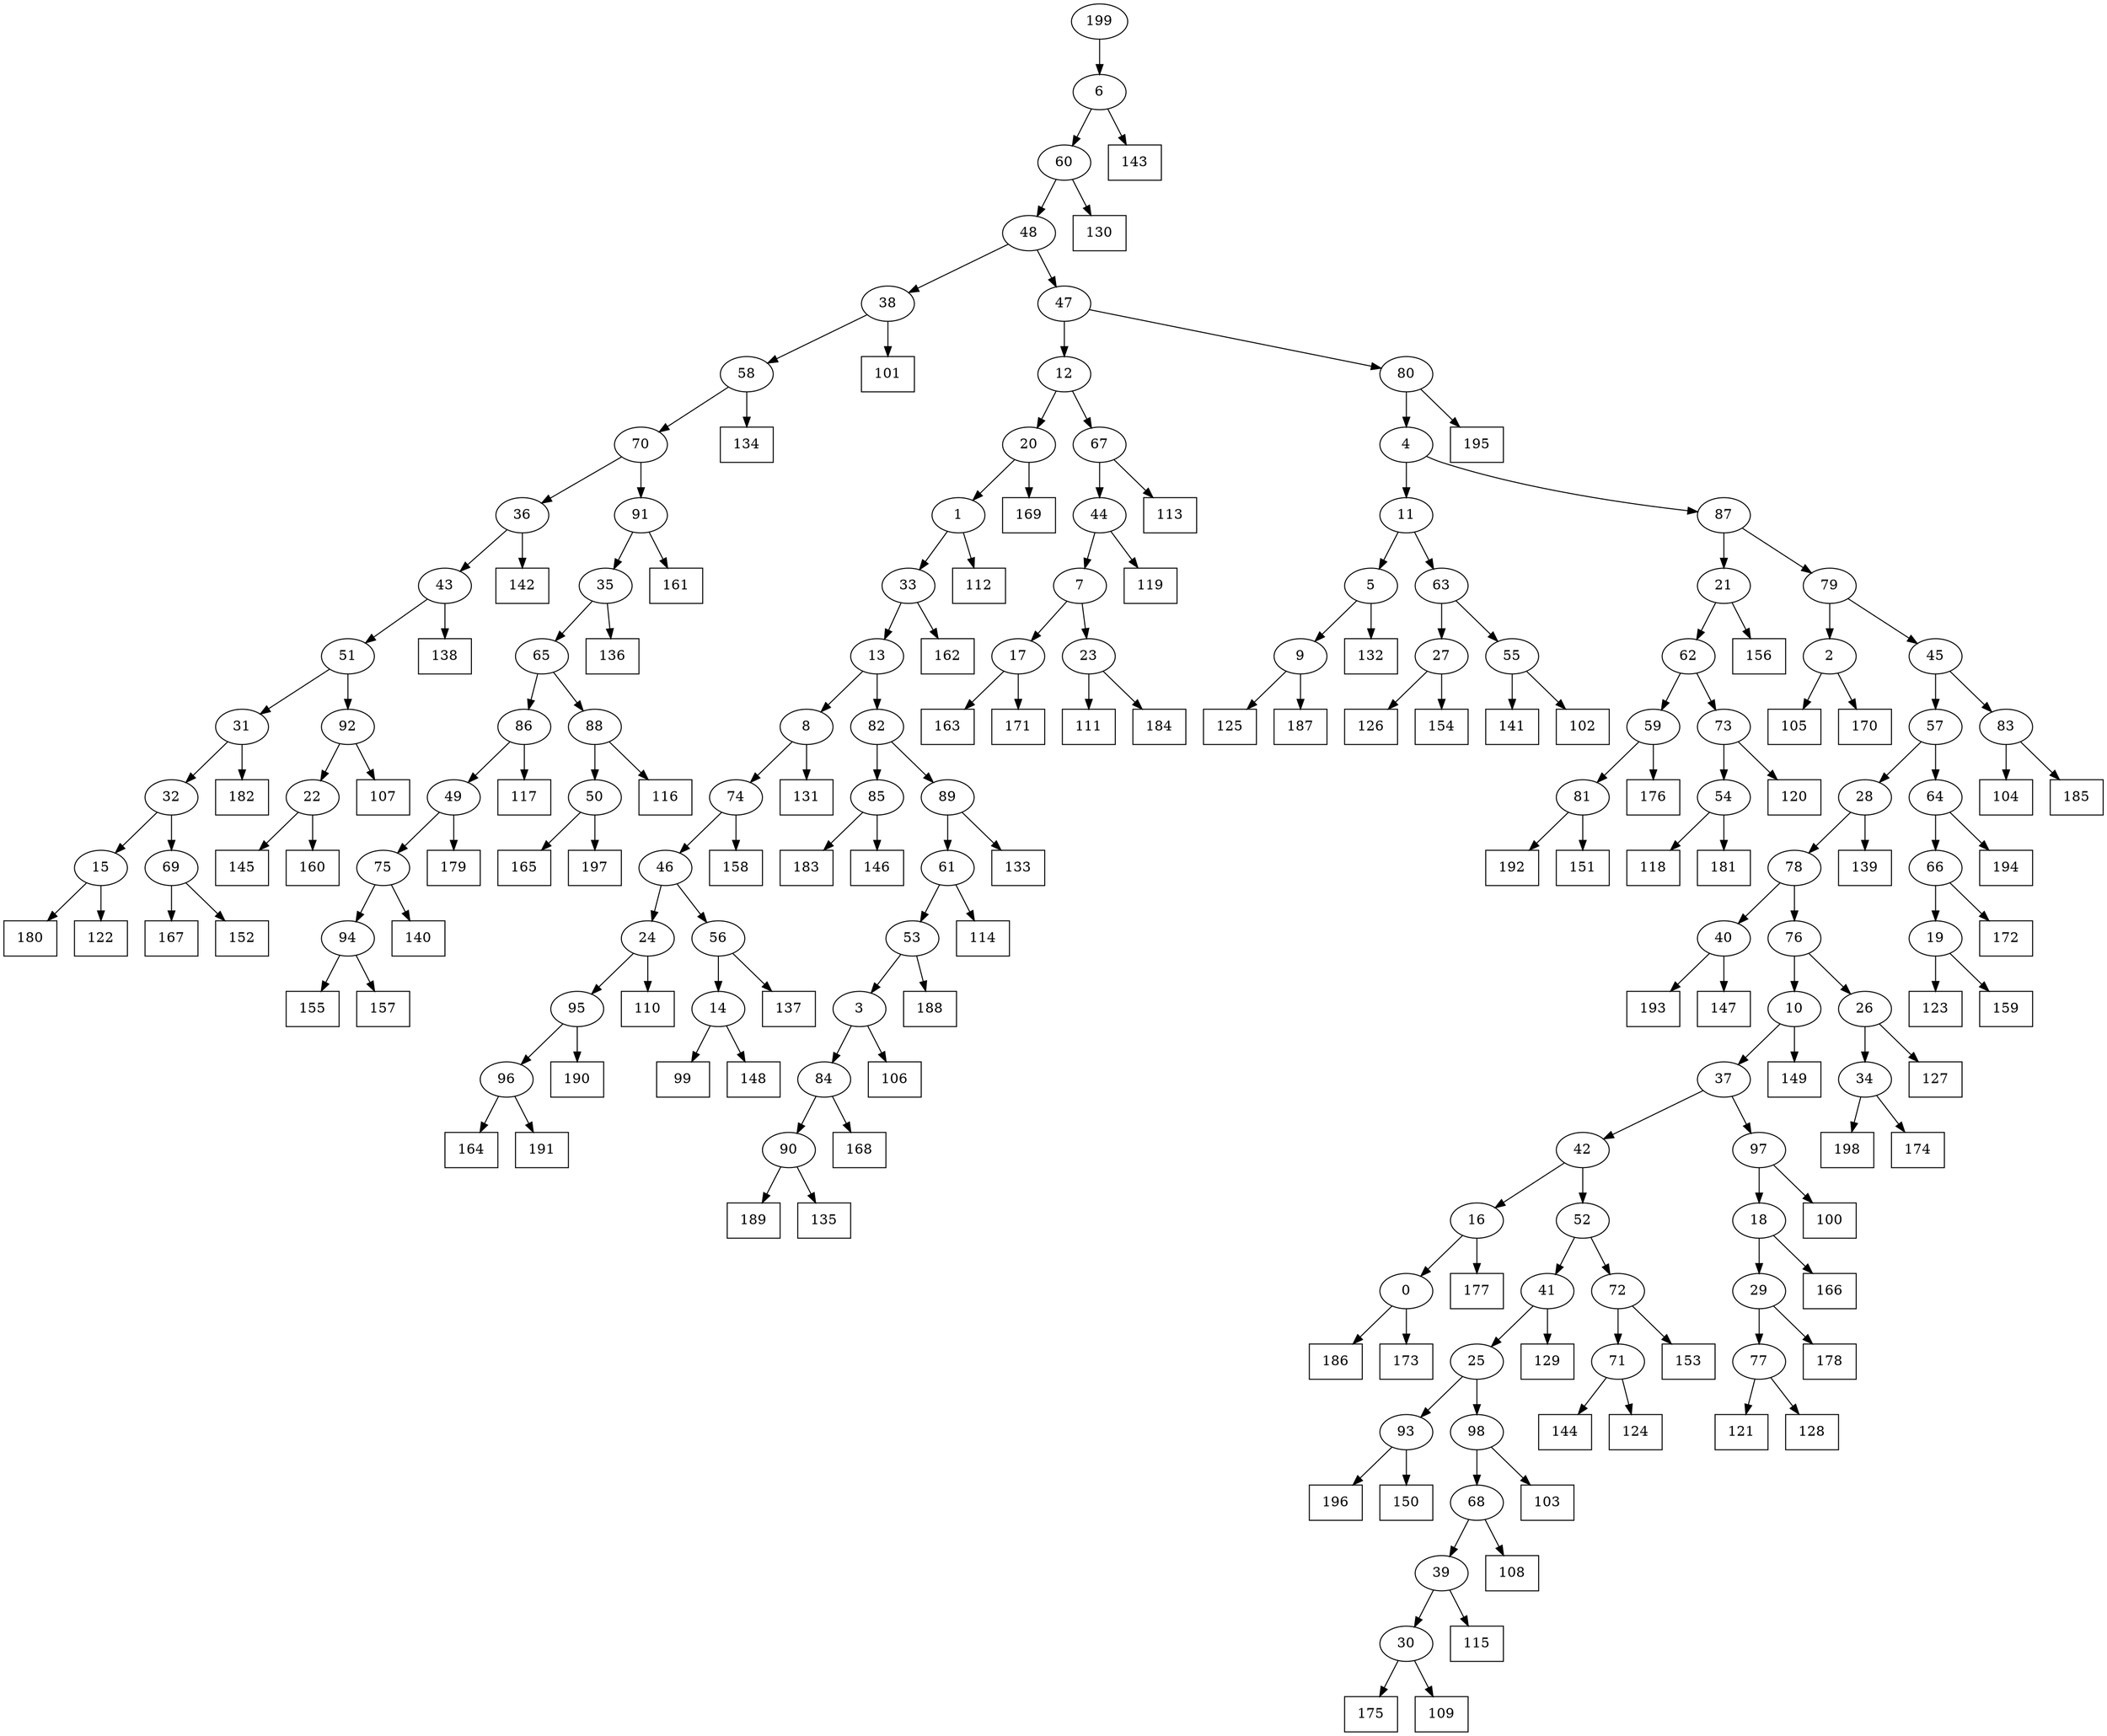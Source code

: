 digraph G {
0[label="0"];
1[label="1"];
2[label="2"];
3[label="3"];
4[label="4"];
5[label="5"];
6[label="6"];
7[label="7"];
8[label="8"];
9[label="9"];
10[label="10"];
11[label="11"];
12[label="12"];
13[label="13"];
14[label="14"];
15[label="15"];
16[label="16"];
17[label="17"];
18[label="18"];
19[label="19"];
20[label="20"];
21[label="21"];
22[label="22"];
23[label="23"];
24[label="24"];
25[label="25"];
26[label="26"];
27[label="27"];
28[label="28"];
29[label="29"];
30[label="30"];
31[label="31"];
32[label="32"];
33[label="33"];
34[label="34"];
35[label="35"];
36[label="36"];
37[label="37"];
38[label="38"];
39[label="39"];
40[label="40"];
41[label="41"];
42[label="42"];
43[label="43"];
44[label="44"];
45[label="45"];
46[label="46"];
47[label="47"];
48[label="48"];
49[label="49"];
50[label="50"];
51[label="51"];
52[label="52"];
53[label="53"];
54[label="54"];
55[label="55"];
56[label="56"];
57[label="57"];
58[label="58"];
59[label="59"];
60[label="60"];
61[label="61"];
62[label="62"];
63[label="63"];
64[label="64"];
65[label="65"];
66[label="66"];
67[label="67"];
68[label="68"];
69[label="69"];
70[label="70"];
71[label="71"];
72[label="72"];
73[label="73"];
74[label="74"];
75[label="75"];
76[label="76"];
77[label="77"];
78[label="78"];
79[label="79"];
80[label="80"];
81[label="81"];
82[label="82"];
83[label="83"];
84[label="84"];
85[label="85"];
86[label="86"];
87[label="87"];
88[label="88"];
89[label="89"];
90[label="90"];
91[label="91"];
92[label="92"];
93[label="93"];
94[label="94"];
95[label="95"];
96[label="96"];
97[label="97"];
98[label="98"];
99[shape=box,label="188"];
100[shape=box,label="178"];
101[shape=box,label="189"];
102[shape=box,label="180"];
103[shape=box,label="141"];
104[shape=box,label="105"];
105[shape=box,label="118"];
106[shape=box,label="139"];
107[shape=box,label="123"];
108[shape=box,label="144"];
109[shape=box,label="99"];
110[shape=box,label="159"];
111[shape=box,label="166"];
112[shape=box,label="120"];
113[shape=box,label="112"];
114[shape=box,label="122"];
115[shape=box,label="135"];
116[shape=box,label="182"];
117[shape=box,label="130"];
118[shape=box,label="179"];
119[shape=box,label="121"];
120[shape=box,label="162"];
121[shape=box,label="161"];
122[shape=box,label="176"];
123[shape=box,label="195"];
124[shape=box,label="149"];
125[shape=box,label="198"];
126[shape=box,label="193"];
127[shape=box,label="134"];
128[shape=box,label="116"];
129[shape=box,label="124"];
130[shape=box,label="125"];
131[shape=box,label="102"];
132[shape=box,label="104"];
133[shape=box,label="128"];
134[shape=box,label="186"];
135[shape=box,label="131"];
136[shape=box,label="164"];
137[shape=box,label="177"];
138[shape=box,label="170"];
139[shape=box,label="175"];
140[shape=box,label="143"];
141[shape=box,label="174"];
142[shape=box,label="126"];
143[shape=box,label="132"];
144[shape=box,label="163"];
145[shape=box,label="192"];
146[shape=box,label="103"];
147[shape=box,label="113"];
148[shape=box,label="151"];
149[shape=box,label="127"];
150[shape=box,label="115"];
151[shape=box,label="137"];
152[shape=box,label="196"];
153[shape=box,label="136"];
154[shape=box,label="106"];
155[shape=box,label="173"];
156[shape=box,label="133"];
157[shape=box,label="156"];
158[shape=box,label="187"];
159[shape=box,label="168"];
160[shape=box,label="158"];
161[shape=box,label="155"];
162[shape=box,label="101"];
163[shape=box,label="108"];
164[shape=box,label="167"];
165[shape=box,label="109"];
166[shape=box,label="145"];
167[shape=box,label="153"];
168[shape=box,label="129"];
169[shape=box,label="169"];
170[shape=box,label="165"];
171[shape=box,label="147"];
172[shape=box,label="107"];
173[shape=box,label="148"];
174[shape=box,label="190"];
175[shape=box,label="138"];
176[shape=box,label="111"];
177[shape=box,label="100"];
178[shape=box,label="185"];
179[shape=box,label="183"];
180[shape=box,label="140"];
181[shape=box,label="171"];
182[shape=box,label="142"];
183[shape=box,label="119"];
184[shape=box,label="194"];
185[shape=box,label="181"];
186[shape=box,label="114"];
187[shape=box,label="154"];
188[shape=box,label="191"];
189[shape=box,label="172"];
190[shape=box,label="184"];
191[shape=box,label="197"];
192[shape=box,label="150"];
193[shape=box,label="146"];
194[shape=box,label="157"];
195[shape=box,label="117"];
196[shape=box,label="110"];
197[shape=box,label="152"];
198[shape=box,label="160"];
199[label="199"];
2->138 ;
55->103 ;
69->197 ;
57->64 ;
85->179 ;
50->170 ;
50->191 ;
96->188 ;
88->50 ;
22->166 ;
93->192 ;
75->94 ;
18->111 ;
4->87 ;
58->127 ;
30->165 ;
96->136 ;
81->148 ;
36->43 ;
37->42 ;
83->132 ;
54->185 ;
70->91 ;
88->128 ;
74->46 ;
86->195 ;
94->194 ;
81->145 ;
28->106 ;
34->141 ;
25->98 ;
26->149 ;
8->135 ;
19->110 ;
0->134 ;
95->96 ;
55->131 ;
42->52 ;
71->129 ;
44->7 ;
19->107 ;
40->171 ;
41->25 ;
72->167 ;
57->28 ;
66->189 ;
78->40 ;
80->123 ;
11->63 ;
54->105 ;
30->139 ;
91->121 ;
79->45 ;
45->57 ;
52->72 ;
77->133 ;
38->58 ;
82->85 ;
85->193 ;
95->174 ;
1->113 ;
16->0 ;
0->155 ;
73->112 ;
32->69 ;
53->3 ;
24->196 ;
20->169 ;
35->65 ;
65->86 ;
29->77 ;
77->119 ;
43->175 ;
5->9 ;
31->116 ;
10->37 ;
33->13 ;
65->88 ;
97->177 ;
23->190 ;
16->137 ;
42->16 ;
12->20 ;
20->1 ;
90->101 ;
25->93 ;
93->152 ;
13->8 ;
73->54 ;
75->180 ;
3->154 ;
87->79 ;
26->34 ;
34->125 ;
14->109 ;
60->117 ;
41->168 ;
4->11 ;
14->173 ;
83->178 ;
13->82 ;
82->89 ;
23->176 ;
64->184 ;
84->90 ;
90->115 ;
44->183 ;
59->122 ;
66->19 ;
32->15 ;
15->114 ;
67->147 ;
39->150 ;
70->36 ;
43->51 ;
89->156 ;
68->39 ;
48->38 ;
38->162 ;
7->23 ;
67->44 ;
18->29 ;
29->100 ;
51->31 ;
92->172 ;
87->21 ;
21->157 ;
49->118 ;
61->53 ;
53->99 ;
17->181 ;
22->198 ;
39->30 ;
63->55 ;
1->33 ;
33->120 ;
63->27 ;
69->164 ;
79->2 ;
2->104 ;
46->56 ;
76->26 ;
35->153 ;
56->151 ;
28->78 ;
78->76 ;
89->61 ;
61->186 ;
91->35 ;
7->17 ;
17->144 ;
9->158 ;
72->71 ;
94->161 ;
6->60 ;
27->142 ;
60->48 ;
48->47 ;
31->32 ;
21->62 ;
62->73 ;
58->70 ;
47->12 ;
12->67 ;
71->108 ;
37->97 ;
97->18 ;
40->126 ;
3->84 ;
84->159 ;
9->130 ;
47->80 ;
80->4 ;
27->187 ;
76->10 ;
10->124 ;
36->182 ;
86->49 ;
49->75 ;
199->6 ;
6->140 ;
45->83 ;
46->24 ;
24->95 ;
64->66 ;
51->92 ;
92->22 ;
15->102 ;
8->74 ;
74->160 ;
52->41 ;
98->68 ;
68->163 ;
98->146 ;
11->5 ;
5->143 ;
56->14 ;
62->59 ;
59->81 ;
}
